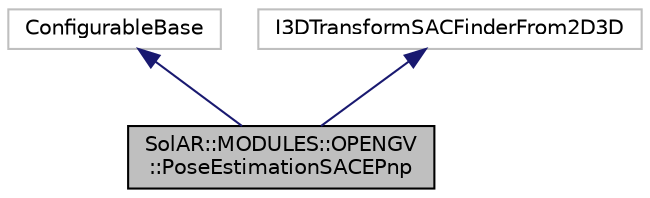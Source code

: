 digraph "SolAR::MODULES::OPENGV::PoseEstimationSACEPnp"
{
  edge [fontname="Helvetica",fontsize="10",labelfontname="Helvetica",labelfontsize="10"];
  node [fontname="Helvetica",fontsize="10",shape=record];
  Node3 [label="SolAR::MODULES::OPENGV\l::PoseEstimationSACEPnp",height=0.2,width=0.4,color="black", fillcolor="grey75", style="filled", fontcolor="black"];
  Node4 -> Node3 [dir="back",color="midnightblue",fontsize="10",style="solid",fontname="Helvetica"];
  Node4 [label="ConfigurableBase",height=0.2,width=0.4,color="grey75", fillcolor="white", style="filled"];
  Node5 -> Node3 [dir="back",color="midnightblue",fontsize="10",style="solid",fontname="Helvetica"];
  Node5 [label="I3DTransformSACFinderFrom2D3D",height=0.2,width=0.4,color="grey75", fillcolor="white", style="filled"];
}

